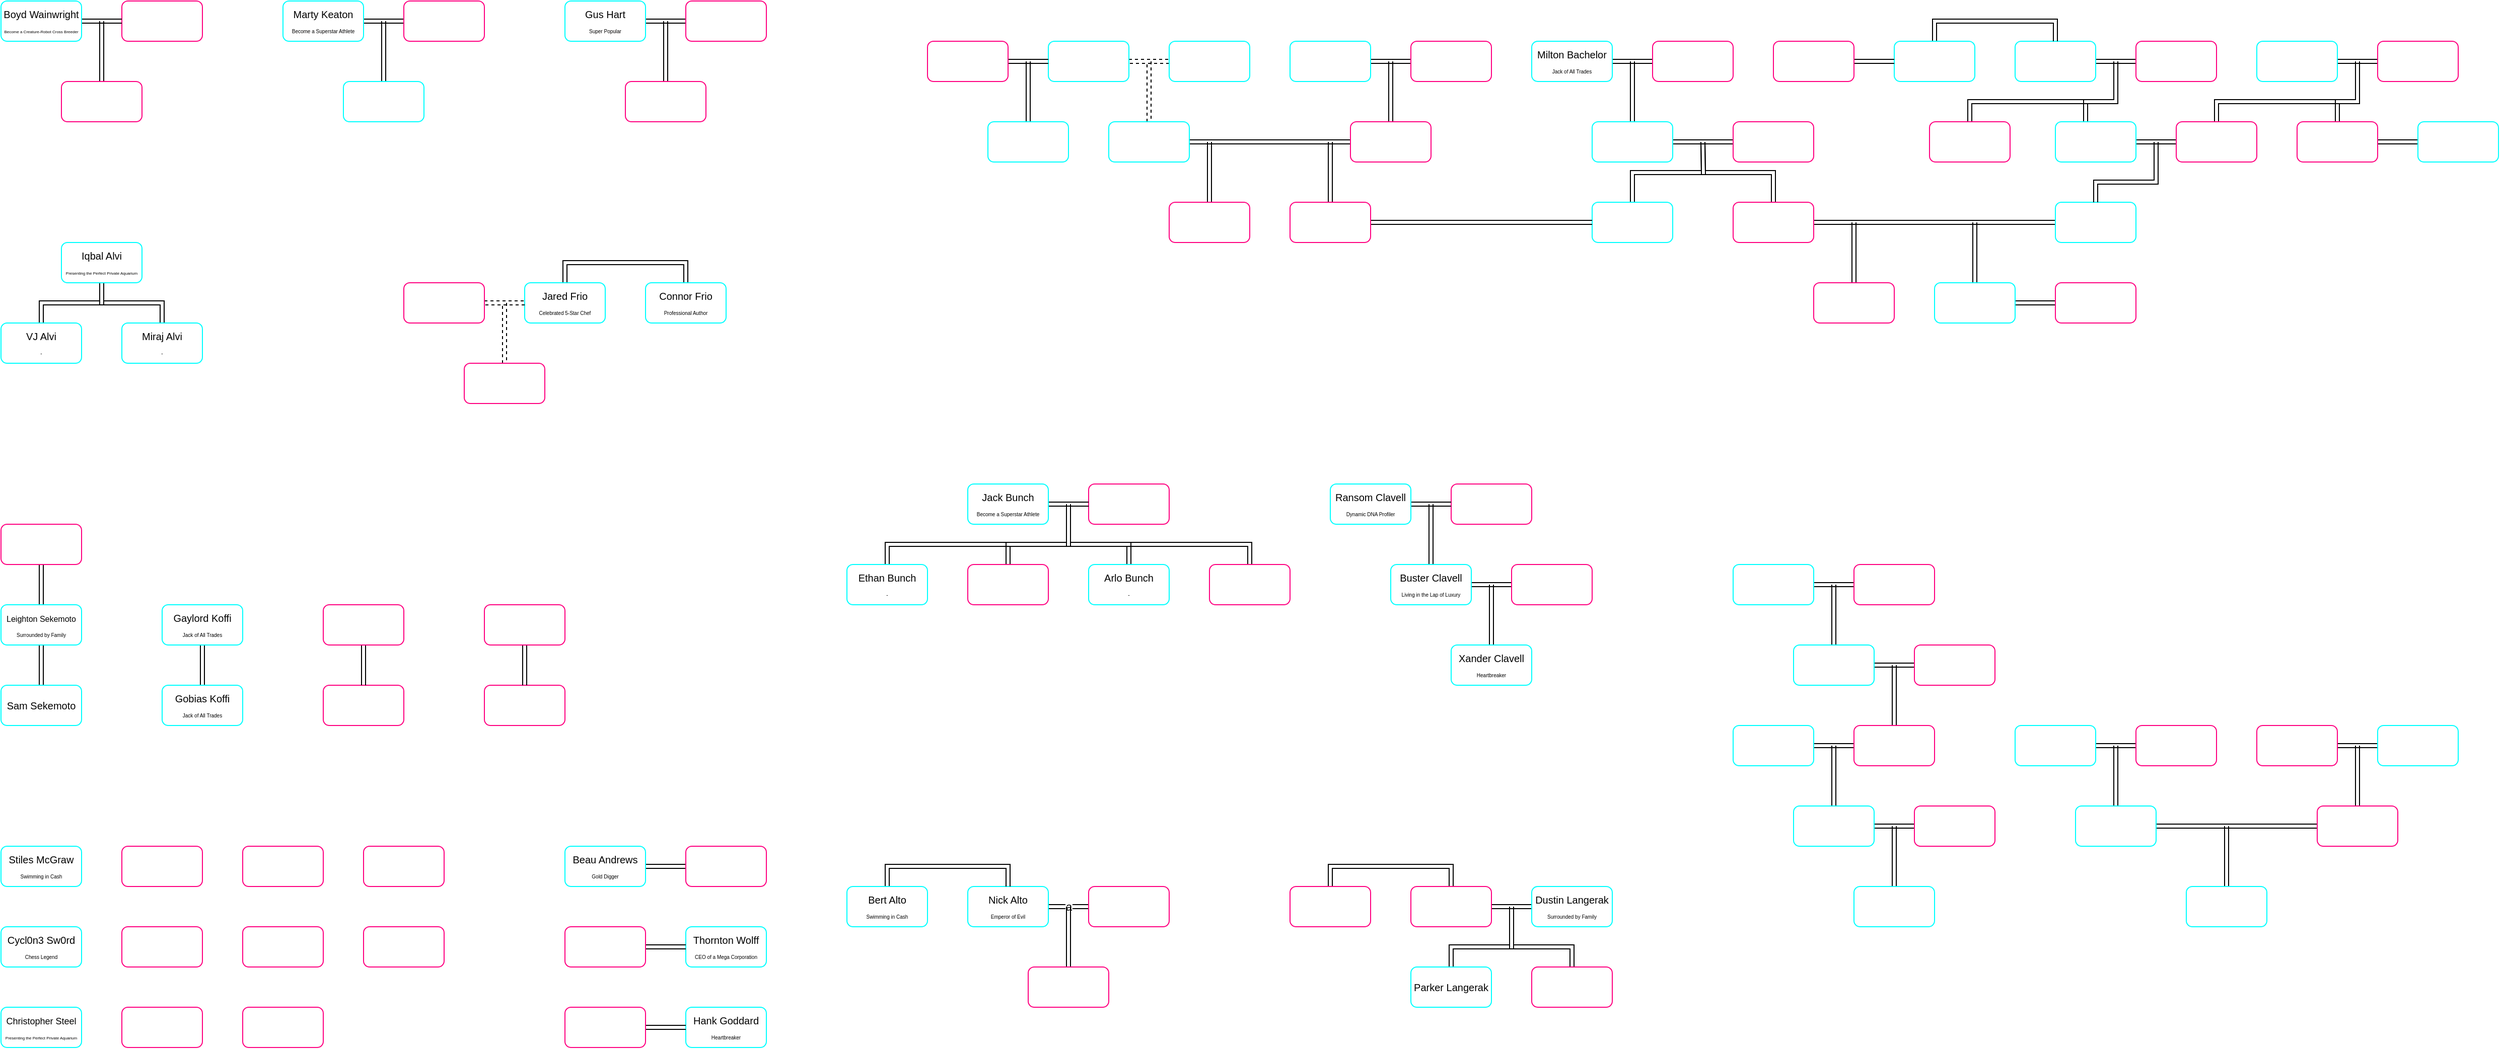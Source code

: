 <mxfile>
    <diagram id="UOW7m2ev4oPxLiBa1cgc" name="Page-1">
        <mxGraphModel dx="3114" dy="1174" grid="1" gridSize="10" guides="1" tooltips="1" connect="1" arrows="1" fold="1" page="1" pageScale="1" pageWidth="850" pageHeight="1100" math="0" shadow="0">
            <root>
                <mxCell id="0"/>
                <mxCell id="1" parent="0"/>
                <mxCell id="7" value="a" style="edgeStyle=orthogonalEdgeStyle;rounded=0;orthogonalLoop=1;jettySize=auto;html=1;entryX=0;entryY=0.5;entryDx=0;entryDy=0;shape=link;" parent="1" source="2" target="3" edge="1">
                    <mxGeometry relative="1" as="geometry"/>
                </mxCell>
                <mxCell id="2" value="&lt;font style=&quot;font-size: 10px&quot;&gt;Nick Alto&lt;/font&gt;&lt;br&gt;&lt;font style=&quot;font-size: 5px&quot;&gt;Emperor of Evil&lt;/font&gt;" style="rounded=1;whiteSpace=wrap;html=1;fillColor=none;strokeColor=#00FFFF;" parent="1" vertex="1">
                    <mxGeometry x="160" y="920" width="80" height="40" as="geometry"/>
                </mxCell>
                <mxCell id="3" value="&lt;font style=&quot;font-size: 10px&quot;&gt;Vita Alto&lt;/font&gt;&lt;br&gt;&lt;font style=&quot;font-size: 5px&quot;&gt;Leader of the Free World&lt;/font&gt;" style="rounded=1;whiteSpace=wrap;html=1;fontColor=#ffffff;fillColor=none;strokeColor=#FF0080;" parent="1" vertex="1">
                    <mxGeometry x="280" y="920" width="80" height="40" as="geometry"/>
                </mxCell>
                <mxCell id="8" style="edgeStyle=orthogonalEdgeStyle;shape=link;rounded=0;orthogonalLoop=1;jettySize=auto;html=1;exitX=0.5;exitY=0;exitDx=0;exitDy=0;" parent="1" source="4" edge="1">
                    <mxGeometry relative="1" as="geometry">
                        <mxPoint x="260" y="940" as="targetPoint"/>
                    </mxGeometry>
                </mxCell>
                <mxCell id="4" value="&lt;font style=&quot;font-size: 10px&quot;&gt;Holly Alto&lt;/font&gt;&lt;br&gt;&lt;span style=&quot;font-size: 5px&quot;&gt;-&lt;/span&gt;" style="rounded=1;whiteSpace=wrap;html=1;fontColor=#ffffff;fillColor=none;strokeColor=#FF0080;" parent="1" vertex="1">
                    <mxGeometry x="220" y="1000" width="80" height="40" as="geometry"/>
                </mxCell>
                <mxCell id="10" style="edgeStyle=orthogonalEdgeStyle;shape=link;rounded=0;orthogonalLoop=1;jettySize=auto;html=1;entryX=0.5;entryY=0;entryDx=0;entryDy=0;exitX=0.5;exitY=0;exitDx=0;exitDy=0;" parent="1" source="5" target="2" edge="1">
                    <mxGeometry relative="1" as="geometry"/>
                </mxCell>
                <mxCell id="5" value="&lt;font style=&quot;font-size: 10px&quot;&gt;Bert Alto&lt;/font&gt;&lt;br&gt;&lt;span style=&quot;font-size: 5px&quot;&gt;Swimming in Cash&lt;br&gt;&lt;/span&gt;" style="rounded=1;whiteSpace=wrap;html=1;fillColor=none;strokeColor=#00FFFF;" parent="1" vertex="1">
                    <mxGeometry x="40" y="920" width="80" height="40" as="geometry"/>
                </mxCell>
                <mxCell id="6" value="&lt;span style=&quot;font-size: 10px&quot;&gt;Sandi French&lt;/span&gt;&lt;br&gt;&lt;span style=&quot;font-size: 5px&quot;&gt;-&lt;/span&gt;" style="rounded=1;whiteSpace=wrap;html=1;fontColor=#ffffff;fillColor=none;strokeColor=#FF0080;" parent="1" vertex="1">
                    <mxGeometry x="-480" y="720" width="80" height="40" as="geometry"/>
                </mxCell>
                <mxCell id="16" style="edgeStyle=orthogonalEdgeStyle;shape=link;rounded=0;orthogonalLoop=1;jettySize=auto;html=1;entryX=0.5;entryY=0;entryDx=0;entryDy=0;" parent="1" source="11" target="14" edge="1">
                    <mxGeometry relative="1" as="geometry"/>
                </mxCell>
                <mxCell id="17" style="edgeStyle=orthogonalEdgeStyle;shape=link;rounded=0;orthogonalLoop=1;jettySize=auto;html=1;" parent="1" source="11" target="15" edge="1">
                    <mxGeometry relative="1" as="geometry"/>
                </mxCell>
                <mxCell id="11" value="&lt;font style=&quot;font-size: 10px&quot;&gt;Iqbal Alvi&lt;/font&gt;&lt;br&gt;&lt;font style=&quot;font-size: 4px&quot;&gt;Presenting the Perfect Private Aquarium&lt;/font&gt;" style="rounded=1;whiteSpace=wrap;html=1;fillColor=none;strokeColor=#00FFFF;" parent="1" vertex="1">
                    <mxGeometry x="-740" y="280" width="80" height="40" as="geometry"/>
                </mxCell>
                <mxCell id="14" value="&lt;font style=&quot;font-size: 10px&quot;&gt;VJ Alvi&lt;/font&gt;&lt;br&gt;&lt;span style=&quot;font-size: 5px&quot;&gt;-&lt;/span&gt;" style="rounded=1;whiteSpace=wrap;html=1;fillColor=none;strokeColor=#00FFFF;" parent="1" vertex="1">
                    <mxGeometry x="-800" y="360" width="80" height="40" as="geometry"/>
                </mxCell>
                <mxCell id="15" value="&lt;font style=&quot;font-size: 10px&quot;&gt;Miraj Alvi&lt;/font&gt;&lt;br&gt;&lt;span style=&quot;font-size: 5px&quot;&gt;-&lt;/span&gt;" style="rounded=1;whiteSpace=wrap;html=1;fillColor=none;strokeColor=#00FFFF;" parent="1" vertex="1">
                    <mxGeometry x="-680" y="360" width="80" height="40" as="geometry"/>
                </mxCell>
                <mxCell id="18" style="edgeStyle=orthogonalEdgeStyle;rounded=0;orthogonalLoop=1;jettySize=auto;html=1;entryX=0;entryY=0.5;entryDx=0;entryDy=0;shape=link;" parent="1" source="19" target="20" edge="1">
                    <mxGeometry relative="1" as="geometry"/>
                </mxCell>
                <mxCell id="19" value="&lt;font style=&quot;font-size: 10px&quot;&gt;Beau Andrews&lt;/font&gt;&lt;br&gt;&lt;span style=&quot;font-size: 5px&quot;&gt;Gold Digger&lt;/span&gt;" style="rounded=1;whiteSpace=wrap;html=1;fillColor=none;strokeColor=#00FFFF;" parent="1" vertex="1">
                    <mxGeometry x="-240" y="880" width="80" height="40" as="geometry"/>
                </mxCell>
                <mxCell id="20" value="&lt;font style=&quot;font-size: 10px&quot;&gt;Victoria Andrews&lt;/font&gt;&lt;br&gt;&lt;span style=&quot;font-size: 5px&quot;&gt;Star News Anchor&lt;/span&gt;" style="rounded=1;whiteSpace=wrap;html=1;fontColor=#ffffff;fillColor=none;strokeColor=#FF0080;" parent="1" vertex="1">
                    <mxGeometry x="-120" y="880" width="80" height="40" as="geometry"/>
                </mxCell>
                <mxCell id="21" style="edgeStyle=orthogonalEdgeStyle;rounded=0;orthogonalLoop=1;jettySize=auto;html=1;entryX=0;entryY=0.5;entryDx=0;entryDy=0;shape=link;" parent="1" source="22" target="23" edge="1">
                    <mxGeometry relative="1" as="geometry"/>
                </mxCell>
                <mxCell id="22" value="&lt;span style=&quot;font-size: 10px&quot;&gt;Milton Bachelor&lt;/span&gt;&lt;br&gt;&lt;span style=&quot;font-size: 5px&quot;&gt;Jack of All Trades&lt;/span&gt;" style="rounded=1;whiteSpace=wrap;html=1;fillColor=none;strokeColor=#00FFFF;" parent="1" vertex="1">
                    <mxGeometry x="720" y="80" width="80" height="40" as="geometry"/>
                </mxCell>
                <mxCell id="23" value="&lt;font style=&quot;font-size: 9px&quot;&gt;Enriqueta Bachelor&lt;/font&gt;&lt;br&gt;&lt;span style=&quot;font-size: 5px&quot;&gt;Surrounded by Family&lt;/span&gt;" style="rounded=1;whiteSpace=wrap;html=1;fontColor=#ffffff;fillColor=none;strokeColor=#FF0080;" parent="1" vertex="1">
                    <mxGeometry x="840" y="80" width="80" height="40" as="geometry"/>
                </mxCell>
                <mxCell id="24" style="edgeStyle=orthogonalEdgeStyle;shape=link;rounded=0;orthogonalLoop=1;jettySize=auto;html=1;exitX=0.5;exitY=0;exitDx=0;exitDy=0;" parent="1" source="25" edge="1">
                    <mxGeometry relative="1" as="geometry">
                        <mxPoint x="820" y="100" as="targetPoint"/>
                    </mxGeometry>
                </mxCell>
                <mxCell id="27" style="edgeStyle=orthogonalEdgeStyle;shape=link;rounded=0;orthogonalLoop=1;jettySize=auto;html=1;entryX=0;entryY=0.5;entryDx=0;entryDy=0;" parent="1" source="25" target="26" edge="1">
                    <mxGeometry relative="1" as="geometry"/>
                </mxCell>
                <mxCell id="25" value="&lt;font style=&quot;font-size: 10px&quot;&gt;Simis Bachelor&lt;/font&gt;&lt;br&gt;&lt;span style=&quot;font-size: 5px&quot;&gt;Living in the Lap of Luxury&lt;/span&gt;" style="rounded=1;whiteSpace=wrap;html=1;fontColor=#ffffff;fillColor=none;strokeColor=#00FFFF;" parent="1" vertex="1">
                    <mxGeometry x="780" y="160" width="80" height="40" as="geometry"/>
                </mxCell>
                <mxCell id="26" value="&lt;span style=&quot;font-size: 10px&quot;&gt;Jocasta Bachelor&lt;/span&gt;&lt;br&gt;&lt;span style=&quot;font-size: 5px&quot;&gt;The Perfect Garden&lt;/span&gt;" style="rounded=1;whiteSpace=wrap;html=1;fontColor=#ffffff;fillColor=none;strokeColor=#FF0080;" parent="1" vertex="1">
                    <mxGeometry x="920" y="160" width="80" height="40" as="geometry"/>
                </mxCell>
                <mxCell id="31" style="edgeStyle=orthogonalEdgeStyle;shape=link;rounded=0;orthogonalLoop=1;jettySize=auto;html=1;exitX=0.5;exitY=0;exitDx=0;exitDy=0;" parent="1" source="29" edge="1">
                    <mxGeometry relative="1" as="geometry">
                        <mxPoint x="890" y="180" as="targetPoint"/>
                    </mxGeometry>
                </mxCell>
                <mxCell id="29" value="&lt;font style=&quot;font-size: 10px&quot;&gt;Michael Bachelor&lt;/font&gt;&lt;br&gt;&lt;span style=&quot;font-size: 5px&quot;&gt;-&lt;/span&gt;" style="rounded=1;whiteSpace=wrap;html=1;fontColor=#ffffff;fillColor=none;strokeColor=#00FFFF;" parent="1" vertex="1">
                    <mxGeometry x="780" y="240" width="80" height="40" as="geometry"/>
                </mxCell>
                <mxCell id="33" style="edgeStyle=orthogonalEdgeStyle;shape=link;rounded=0;orthogonalLoop=1;jettySize=auto;html=1;exitX=0.5;exitY=0;exitDx=0;exitDy=0;" parent="1" source="30" edge="1">
                    <mxGeometry relative="1" as="geometry">
                        <mxPoint x="890" y="180" as="targetPoint"/>
                    </mxGeometry>
                </mxCell>
                <mxCell id="35" style="edgeStyle=orthogonalEdgeStyle;shape=link;rounded=0;orthogonalLoop=1;jettySize=auto;html=1;entryX=0;entryY=0.5;entryDx=0;entryDy=0;" parent="1" source="30" target="34" edge="1">
                    <mxGeometry relative="1" as="geometry"/>
                </mxCell>
                <mxCell id="30" value="&lt;span style=&quot;font-size: 10px&quot;&gt;Bella Bachelor&lt;/span&gt;&lt;br&gt;&lt;span style=&quot;font-size: 5px&quot;&gt;-&lt;/span&gt;" style="rounded=1;whiteSpace=wrap;html=1;fontColor=#ffffff;fillColor=none;strokeColor=#FF0080;" parent="1" vertex="1">
                    <mxGeometry x="920" y="240" width="80" height="40" as="geometry"/>
                </mxCell>
                <mxCell id="34" value="&lt;font style=&quot;font-size: 10px&quot;&gt;Mortimer Goth&lt;/font&gt;&lt;br&gt;&lt;span style=&quot;font-size: 5px&quot;&gt;Renaissance Sim&lt;/span&gt;" style="rounded=1;whiteSpace=wrap;html=1;fontColor=#ffffff;fillColor=none;strokeColor=#00FFFF;" parent="1" vertex="1">
                    <mxGeometry x="1240" y="240" width="80" height="40" as="geometry"/>
                </mxCell>
                <mxCell id="43" value="&lt;span style=&quot;font-size: 10px&quot;&gt;Judy Bunch&lt;/span&gt;&lt;br&gt;&lt;span style=&quot;font-size: 5px&quot;&gt;Surrounded by Family&lt;/span&gt;" style="rounded=1;whiteSpace=wrap;html=1;fontColor=#ffffff;fillColor=none;strokeColor=#FF0080;" parent="1" vertex="1">
                    <mxGeometry x="280" y="520" width="80" height="40" as="geometry"/>
                </mxCell>
                <mxCell id="49" style="edgeStyle=orthogonalEdgeStyle;shape=link;rounded=0;orthogonalLoop=1;jettySize=auto;html=1;entryX=0;entryY=0.5;entryDx=0;entryDy=0;" parent="1" source="44" target="43" edge="1">
                    <mxGeometry relative="1" as="geometry"/>
                </mxCell>
                <mxCell id="44" value="&lt;span style=&quot;font-size: 10px&quot;&gt;Jack Bunch&lt;/span&gt;&lt;br&gt;&lt;span style=&quot;font-size: 5px&quot;&gt;Become a Superstar Athlete&lt;/span&gt;" style="rounded=1;whiteSpace=wrap;html=1;fillColor=none;strokeColor=#00FFFF;" parent="1" vertex="1">
                    <mxGeometry x="160" y="520" width="80" height="40" as="geometry"/>
                </mxCell>
                <mxCell id="50" style="edgeStyle=orthogonalEdgeStyle;shape=link;rounded=0;orthogonalLoop=1;jettySize=auto;html=1;" parent="1" source="45" edge="1">
                    <mxGeometry relative="1" as="geometry">
                        <mxPoint x="260" y="540" as="targetPoint"/>
                        <Array as="points">
                            <mxPoint x="80" y="580"/>
                            <mxPoint x="260" y="580"/>
                        </Array>
                    </mxGeometry>
                </mxCell>
                <mxCell id="45" value="&lt;span style=&quot;font-size: 10px&quot;&gt;Ethan Bunch&lt;/span&gt;&lt;br&gt;&lt;span style=&quot;font-size: 5px&quot;&gt;-&lt;/span&gt;" style="rounded=1;whiteSpace=wrap;html=1;fillColor=none;strokeColor=#00FFFF;" parent="1" vertex="1">
                    <mxGeometry x="40" y="600" width="80" height="40" as="geometry"/>
                </mxCell>
                <mxCell id="52" style="edgeStyle=orthogonalEdgeStyle;shape=link;rounded=0;orthogonalLoop=1;jettySize=auto;html=1;" parent="1" source="46" edge="1">
                    <mxGeometry relative="1" as="geometry">
                        <mxPoint x="260" y="540" as="targetPoint"/>
                        <Array as="points">
                            <mxPoint x="320" y="580"/>
                            <mxPoint x="260" y="580"/>
                        </Array>
                    </mxGeometry>
                </mxCell>
                <mxCell id="46" value="&lt;span style=&quot;font-size: 10px&quot;&gt;Arlo Bunch&lt;/span&gt;&lt;br&gt;&lt;span style=&quot;font-size: 5px&quot;&gt;-&lt;/span&gt;" style="rounded=1;whiteSpace=wrap;html=1;fillColor=none;strokeColor=#00FFFF;" parent="1" vertex="1">
                    <mxGeometry x="280" y="600" width="80" height="40" as="geometry"/>
                </mxCell>
                <mxCell id="51" style="edgeStyle=orthogonalEdgeStyle;shape=link;rounded=0;orthogonalLoop=1;jettySize=auto;html=1;" parent="1" source="47" edge="1">
                    <mxGeometry relative="1" as="geometry">
                        <mxPoint x="260" y="540" as="targetPoint"/>
                        <Array as="points">
                            <mxPoint x="200" y="580"/>
                            <mxPoint x="260" y="580"/>
                        </Array>
                    </mxGeometry>
                </mxCell>
                <mxCell id="47" value="&lt;span style=&quot;font-size: 10px&quot;&gt;Lisa Bunch&lt;/span&gt;&lt;br&gt;&lt;span style=&quot;font-size: 5px&quot;&gt;-&lt;/span&gt;" style="rounded=1;whiteSpace=wrap;html=1;fontColor=#ffffff;fillColor=none;strokeColor=#FF0080;" parent="1" vertex="1">
                    <mxGeometry x="160" y="600" width="80" height="40" as="geometry"/>
                </mxCell>
                <mxCell id="53" style="edgeStyle=orthogonalEdgeStyle;shape=link;rounded=0;orthogonalLoop=1;jettySize=auto;html=1;" parent="1" source="48" edge="1">
                    <mxGeometry relative="1" as="geometry">
                        <mxPoint x="260" y="540" as="targetPoint"/>
                        <Array as="points">
                            <mxPoint x="440" y="580"/>
                            <mxPoint x="260" y="580"/>
                        </Array>
                    </mxGeometry>
                </mxCell>
                <mxCell id="48" value="&lt;span style=&quot;font-size: 10px&quot;&gt;Darlene Bunch&lt;/span&gt;&lt;br&gt;&lt;span style=&quot;font-size: 5px&quot;&gt;-&lt;/span&gt;" style="rounded=1;whiteSpace=wrap;html=1;fontColor=#ffffff;fillColor=none;strokeColor=#FF0080;" parent="1" vertex="1">
                    <mxGeometry x="400" y="600" width="80" height="40" as="geometry"/>
                </mxCell>
                <mxCell id="54" value="&lt;span style=&quot;font-size: 10px&quot;&gt;Jennie Clavell&lt;/span&gt;&lt;br&gt;&lt;span style=&quot;font-size: 5px&quot;&gt;-&lt;/span&gt;" style="rounded=1;whiteSpace=wrap;html=1;fontColor=#ffffff;fillColor=none;strokeColor=#FF0080;" parent="1" vertex="1">
                    <mxGeometry x="640" y="520" width="80" height="40" as="geometry"/>
                </mxCell>
                <mxCell id="60" style="edgeStyle=orthogonalEdgeStyle;shape=link;rounded=0;orthogonalLoop=1;jettySize=auto;html=1;entryX=0;entryY=0.5;entryDx=0;entryDy=0;" parent="1" source="55" target="54" edge="1">
                    <mxGeometry relative="1" as="geometry"/>
                </mxCell>
                <mxCell id="55" value="&lt;font style=&quot;font-size: 10px&quot;&gt;Ransom Clavell&lt;/font&gt;&lt;br&gt;&lt;span style=&quot;font-size: 5px&quot;&gt;Dynamic DNA Profiler&lt;/span&gt;" style="rounded=1;whiteSpace=wrap;html=1;fillColor=none;strokeColor=#00FFFF;" parent="1" vertex="1">
                    <mxGeometry x="520" y="520" width="80" height="40" as="geometry"/>
                </mxCell>
                <mxCell id="62" style="edgeStyle=orthogonalEdgeStyle;shape=link;rounded=0;orthogonalLoop=1;jettySize=auto;html=1;exitX=0;exitY=0.5;exitDx=0;exitDy=0;entryX=1;entryY=0.5;entryDx=0;entryDy=0;" parent="1" source="56" target="57" edge="1">
                    <mxGeometry relative="1" as="geometry"/>
                </mxCell>
                <mxCell id="56" value="&lt;span style=&quot;font-size: 10px&quot;&gt;Bessie Clavell&lt;/span&gt;&lt;br&gt;&lt;span style=&quot;font-size: 5px&quot;&gt;Master of the Arts&lt;/span&gt;" style="rounded=1;whiteSpace=wrap;html=1;fontColor=#ffffff;fillColor=none;strokeColor=#FF0080;" parent="1" vertex="1">
                    <mxGeometry x="700" y="600" width="80" height="40" as="geometry"/>
                </mxCell>
                <mxCell id="61" style="edgeStyle=orthogonalEdgeStyle;shape=link;rounded=0;orthogonalLoop=1;jettySize=auto;html=1;" parent="1" source="57" edge="1">
                    <mxGeometry relative="1" as="geometry">
                        <mxPoint x="620" y="540" as="targetPoint"/>
                    </mxGeometry>
                </mxCell>
                <mxCell id="57" value="&lt;font style=&quot;font-size: 10px&quot;&gt;Buster Clavell&lt;/font&gt;&lt;br&gt;&lt;span style=&quot;font-size: 5px&quot;&gt;Living in the Lap of Luxury&lt;/span&gt;" style="rounded=1;whiteSpace=wrap;html=1;fillColor=none;strokeColor=#00FFFF;" parent="1" vertex="1">
                    <mxGeometry x="580" y="600" width="80" height="40" as="geometry"/>
                </mxCell>
                <mxCell id="63" style="edgeStyle=orthogonalEdgeStyle;shape=link;rounded=0;orthogonalLoop=1;jettySize=auto;html=1;" parent="1" source="59" edge="1">
                    <mxGeometry relative="1" as="geometry">
                        <mxPoint x="680" y="620" as="targetPoint"/>
                    </mxGeometry>
                </mxCell>
                <mxCell id="59" value="&lt;font style=&quot;font-size: 10px&quot;&gt;Xander Clavell&lt;/font&gt;&lt;br&gt;&lt;span style=&quot;font-size: 5px&quot;&gt;Heartbreaker&lt;/span&gt;" style="rounded=1;whiteSpace=wrap;html=1;fillColor=none;strokeColor=#00FFFF;" parent="1" vertex="1">
                    <mxGeometry x="640" y="680" width="80" height="40" as="geometry"/>
                </mxCell>
                <mxCell id="131" style="edgeStyle=orthogonalEdgeStyle;shape=link;rounded=0;orthogonalLoop=1;jettySize=auto;html=1;entryX=0;entryY=0.5;entryDx=0;entryDy=0;" parent="1" source="122" target="125" edge="1">
                    <mxGeometry relative="1" as="geometry"/>
                </mxCell>
                <mxCell id="150" value="" style="edgeStyle=orthogonalEdgeStyle;shape=link;rounded=0;orthogonalLoop=1;jettySize=auto;html=1;" parent="1" source="122" edge="1">
                    <mxGeometry relative="1" as="geometry">
                        <mxPoint x="1540" y="100" as="targetPoint"/>
                        <Array as="points">
                            <mxPoint x="1520" y="140"/>
                            <mxPoint x="1540" y="140"/>
                        </Array>
                    </mxGeometry>
                </mxCell>
                <mxCell id="122" value="&lt;font style=&quot;font-size: 7px&quot;&gt;Agnes Crumplebottom&lt;/font&gt;&lt;br&gt;&lt;span style=&quot;font-size: 5px&quot;&gt;Illustrious Author&lt;/span&gt;" style="rounded=1;whiteSpace=wrap;html=1;fontColor=#ffffff;fillColor=none;strokeColor=#FF0080;" parent="1" vertex="1">
                    <mxGeometry x="1480" y="160" width="80" height="40" as="geometry"/>
                </mxCell>
                <mxCell id="125" value="&lt;span style=&quot;font-size: 10px&quot;&gt;Erik Darling&lt;/span&gt;&lt;br&gt;&lt;span style=&quot;font-size: 5px&quot;&gt;Super Popular&lt;/span&gt;" style="rounded=1;whiteSpace=wrap;html=1;fontColor=#ffffff;fillColor=none;strokeColor=#00FFFF;" parent="1" vertex="1">
                    <mxGeometry x="1600" y="160" width="80" height="40" as="geometry"/>
                </mxCell>
                <mxCell id="128" style="edgeStyle=orthogonalEdgeStyle;shape=link;rounded=0;orthogonalLoop=1;jettySize=auto;html=1;entryX=0;entryY=0.5;entryDx=0;entryDy=0;" parent="1" source="126" target="127" edge="1">
                    <mxGeometry relative="1" as="geometry"/>
                </mxCell>
                <mxCell id="126" value="&lt;font style=&quot;font-size: 7px&quot;&gt;Simon Crumplebottom&lt;/font&gt;&lt;br&gt;&lt;span style=&quot;font-size: 5px&quot;&gt;Swimming in Cash&lt;/span&gt;" style="rounded=1;whiteSpace=wrap;html=1;fontColor=#ffffff;fillColor=none;strokeColor=#00FFFF;" parent="1" vertex="1">
                    <mxGeometry x="1440" y="80" width="80" height="40" as="geometry"/>
                </mxCell>
                <mxCell id="127" value="&lt;font style=&quot;font-size: 6px&quot;&gt;Prudence Crumplebottom&lt;/font&gt;&lt;br&gt;&lt;span style=&quot;font-size: 5px&quot;&gt;World Renowned Surgeon&lt;/span&gt;" style="rounded=1;whiteSpace=wrap;html=1;fontColor=#ffffff;fillColor=none;strokeColor=#FF0080;" parent="1" vertex="1">
                    <mxGeometry x="1560" y="80" width="80" height="40" as="geometry"/>
                </mxCell>
                <mxCell id="133" style="edgeStyle=orthogonalEdgeStyle;shape=link;rounded=0;orthogonalLoop=1;jettySize=auto;html=1;entryX=0;entryY=0.5;entryDx=0;entryDy=0;" parent="1" source="132" target="124" edge="1">
                    <mxGeometry relative="1" as="geometry"/>
                </mxCell>
                <mxCell id="139" style="edgeStyle=orthogonalEdgeStyle;shape=link;rounded=0;orthogonalLoop=1;jettySize=auto;html=1;" parent="1" source="132" edge="1">
                    <mxGeometry relative="1" as="geometry">
                        <mxPoint x="1300" y="100" as="targetPoint"/>
                        <Array as="points">
                            <mxPoint x="1270" y="140"/>
                            <mxPoint x="1300" y="140"/>
                        </Array>
                    </mxGeometry>
                </mxCell>
                <mxCell id="132" value="&lt;font style=&quot;font-size: 10px&quot;&gt;Gunther Goth&lt;/font&gt;&lt;br&gt;&lt;span style=&quot;font-size: 5px&quot;&gt;Renaissance Sim&lt;/span&gt;" style="rounded=1;whiteSpace=wrap;html=1;fontColor=#ffffff;fillColor=none;strokeColor=#00FFFF;" parent="1" vertex="1">
                    <mxGeometry x="1240" y="160" width="80" height="40" as="geometry"/>
                </mxCell>
                <mxCell id="135" style="edgeStyle=orthogonalEdgeStyle;shape=link;rounded=0;orthogonalLoop=1;jettySize=auto;html=1;entryX=0;entryY=0.5;entryDx=0;entryDy=0;" parent="1" source="136" target="137" edge="1">
                    <mxGeometry relative="1" as="geometry"/>
                </mxCell>
                <mxCell id="136" value="&lt;font style=&quot;font-size: 7px&quot;&gt;Victor Goth&lt;/font&gt;&lt;br&gt;&lt;span style=&quot;font-size: 5px&quot;&gt;CEO of Mega Corporation&lt;/span&gt;" style="rounded=1;whiteSpace=wrap;html=1;fontColor=#ffffff;fillColor=none;strokeColor=#00FFFF;" parent="1" vertex="1">
                    <mxGeometry x="1200" y="80" width="80" height="40" as="geometry"/>
                </mxCell>
                <mxCell id="137" value="&lt;font style=&quot;font-size: 6px&quot;&gt;Gretle Goth&lt;/font&gt;&lt;br&gt;&lt;span style=&quot;font-size: 5px&quot;&gt;Living in the Lap of Luxury&lt;/span&gt;" style="rounded=1;whiteSpace=wrap;html=1;fontColor=#ffffff;fillColor=none;strokeColor=#FF0080;" parent="1" vertex="1">
                    <mxGeometry x="1320" y="80" width="80" height="40" as="geometry"/>
                </mxCell>
                <mxCell id="141" style="edgeStyle=orthogonalEdgeStyle;shape=link;rounded=0;orthogonalLoop=1;jettySize=auto;html=1;entryX=0.5;entryY=0;entryDx=0;entryDy=0;" parent="1" source="140" target="136" edge="1">
                    <mxGeometry relative="1" as="geometry">
                        <Array as="points">
                            <mxPoint x="1240" y="60"/>
                            <mxPoint x="1360" y="60"/>
                        </Array>
                    </mxGeometry>
                </mxCell>
                <mxCell id="140" value="&lt;font style=&quot;font-size: 7px&quot;&gt;Samuel Goth&lt;/font&gt;&lt;br&gt;&lt;span style=&quot;font-size: 5px&quot;&gt;Renaissance Sim&lt;/span&gt;" style="rounded=1;whiteSpace=wrap;html=1;fontColor=#ffffff;fillColor=none;strokeColor=#00FFFF;" parent="1" vertex="1">
                    <mxGeometry x="1080" y="80" width="80" height="40" as="geometry"/>
                </mxCell>
                <mxCell id="145" style="edgeStyle=orthogonalEdgeStyle;shape=link;rounded=0;orthogonalLoop=1;jettySize=auto;html=1;entryX=0;entryY=0.5;entryDx=0;entryDy=0;" parent="1" source="144" target="140" edge="1">
                    <mxGeometry relative="1" as="geometry"/>
                </mxCell>
                <mxCell id="144" value="&lt;span style=&quot;font-size: 10px&quot;&gt;Olivia Goth&lt;/span&gt;&lt;br&gt;&lt;span style=&quot;font-size: 5px&quot;&gt;Swimming in Cash&lt;/span&gt;" style="rounded=1;whiteSpace=wrap;html=1;fontColor=#ffffff;fillColor=none;strokeColor=#FF0080;" parent="1" vertex="1">
                    <mxGeometry x="960" y="80" width="80" height="40" as="geometry"/>
                </mxCell>
                <mxCell id="147" style="edgeStyle=orthogonalEdgeStyle;shape=link;rounded=0;orthogonalLoop=1;jettySize=auto;html=1;exitX=0.5;exitY=0;exitDx=0;exitDy=0;" parent="1" source="146" edge="1">
                    <mxGeometry relative="1" as="geometry">
                        <mxPoint x="1300" y="100" as="targetPoint"/>
                        <Array as="points">
                            <mxPoint x="1155" y="140"/>
                            <mxPoint x="1300" y="140"/>
                            <mxPoint x="1300" y="100"/>
                        </Array>
                    </mxGeometry>
                </mxCell>
                <mxCell id="146" value="&lt;font style=&quot;font-size: 10px&quot;&gt;Frida Goth&lt;/font&gt;&lt;br&gt;&lt;span style=&quot;font-size: 5px&quot;&gt;International Super Spy&lt;/span&gt;" style="rounded=1;whiteSpace=wrap;html=1;fontColor=#ffffff;fillColor=none;strokeColor=#FF0080;" parent="1" vertex="1">
                    <mxGeometry x="1115" y="160" width="80" height="40" as="geometry"/>
                </mxCell>
                <mxCell id="149" style="edgeStyle=orthogonalEdgeStyle;shape=link;rounded=0;orthogonalLoop=1;jettySize=auto;html=1;" parent="1" source="124" edge="1">
                    <mxGeometry relative="1" as="geometry">
                        <mxPoint x="1540" y="100" as="targetPoint"/>
                        <Array as="points">
                            <mxPoint x="1520" y="140"/>
                            <mxPoint x="1580" y="140"/>
                        </Array>
                    </mxGeometry>
                </mxCell>
                <mxCell id="124" value="&lt;font style=&quot;font-size: 7px&quot;&gt;Cornelia Crumplebottom&lt;/font&gt;&lt;br&gt;&lt;span style=&quot;font-size: 5px&quot;&gt;The Perfect Garden&lt;/span&gt;" style="rounded=1;whiteSpace=wrap;html=1;fontColor=#ffffff;fillColor=none;strokeColor=#FF0080;" parent="1" vertex="1">
                    <mxGeometry x="1360" y="160" width="80" height="40" as="geometry"/>
                </mxCell>
                <mxCell id="148" style="edgeStyle=orthogonalEdgeStyle;shape=link;rounded=0;orthogonalLoop=1;jettySize=auto;html=1;" parent="1" source="34" edge="1">
                    <mxGeometry relative="1" as="geometry">
                        <mxPoint x="1340" y="180" as="targetPoint"/>
                        <mxPoint x="1475" y="260" as="sourcePoint"/>
                        <Array as="points">
                            <mxPoint x="1280" y="220"/>
                            <mxPoint x="1340" y="220"/>
                        </Array>
                    </mxGeometry>
                </mxCell>
                <mxCell id="154" style="edgeStyle=orthogonalEdgeStyle;shape=link;rounded=0;orthogonalLoop=1;jettySize=auto;html=1;exitX=0.5;exitY=0;exitDx=0;exitDy=0;" parent="1" source="152" edge="1">
                    <mxGeometry relative="1" as="geometry">
                        <mxPoint x="1040" y="260" as="targetPoint"/>
                    </mxGeometry>
                </mxCell>
                <mxCell id="152" value="&lt;span style=&quot;font-size: 10px&quot;&gt;Cassandra Goth&lt;/span&gt;" style="rounded=1;whiteSpace=wrap;html=1;fontColor=#ffffff;fillColor=none;strokeColor=#FF0080;" parent="1" vertex="1">
                    <mxGeometry x="1000" y="320" width="80" height="40" as="geometry"/>
                </mxCell>
                <mxCell id="155" style="edgeStyle=orthogonalEdgeStyle;shape=link;rounded=0;orthogonalLoop=1;jettySize=auto;html=1;exitX=0.5;exitY=0;exitDx=0;exitDy=0;" parent="1" source="153" edge="1">
                    <mxGeometry relative="1" as="geometry">
                        <mxPoint x="1160" y="260" as="targetPoint"/>
                    </mxGeometry>
                </mxCell>
                <mxCell id="157" style="edgeStyle=orthogonalEdgeStyle;shape=link;rounded=0;orthogonalLoop=1;jettySize=auto;html=1;entryX=0;entryY=0.5;entryDx=0;entryDy=0;" parent="1" source="153" target="156" edge="1">
                    <mxGeometry relative="1" as="geometry"/>
                </mxCell>
                <mxCell id="153" value="&lt;font style=&quot;font-size: 10px&quot;&gt;Alexander Goth&lt;/font&gt;&lt;br&gt;&lt;span style=&quot;font-size: 5px&quot;&gt;The Tinkerer&lt;/span&gt;" style="rounded=1;whiteSpace=wrap;html=1;fontColor=#ffffff;fillColor=none;strokeColor=#00FFFF;" parent="1" vertex="1">
                    <mxGeometry x="1120" y="320" width="80" height="40" as="geometry"/>
                </mxCell>
                <mxCell id="156" value="&lt;span style=&quot;font-size: 10px&quot;&gt;Cecilia Goth&lt;/span&gt;&lt;br&gt;&lt;span style=&quot;font-size: 5px&quot;&gt;Living in the Lap of Luxury&lt;/span&gt;" style="rounded=1;whiteSpace=wrap;html=1;fontColor=#ffffff;fillColor=none;strokeColor=#FF0080;" parent="1" vertex="1">
                    <mxGeometry x="1240" y="320" width="80" height="40" as="geometry"/>
                </mxCell>
                <mxCell id="171" style="edgeStyle=orthogonalEdgeStyle;shape=link;rounded=0;orthogonalLoop=1;jettySize=auto;html=1;entryX=0;entryY=0.5;entryDx=0;entryDy=0;" parent="1" source="158" target="29" edge="1">
                    <mxGeometry relative="1" as="geometry"/>
                </mxCell>
                <mxCell id="184" style="edgeStyle=orthogonalEdgeStyle;shape=link;rounded=0;orthogonalLoop=1;jettySize=auto;html=1;" parent="1" source="158" edge="1">
                    <mxGeometry relative="1" as="geometry">
                        <mxPoint x="520" y="180" as="targetPoint"/>
                    </mxGeometry>
                </mxCell>
                <mxCell id="158" value="&lt;span style=&quot;font-size: 10px&quot;&gt;Dina Caliente&lt;/span&gt;&lt;br&gt;&lt;span style=&quot;font-size: 5px&quot;&gt;Jack of All Trades&lt;/span&gt;" style="rounded=1;whiteSpace=wrap;html=1;fontColor=#ffffff;fillColor=none;strokeColor=#FF0080;" parent="1" vertex="1">
                    <mxGeometry x="480" y="240" width="80" height="40" as="geometry"/>
                </mxCell>
                <mxCell id="183" style="edgeStyle=orthogonalEdgeStyle;shape=link;rounded=0;orthogonalLoop=1;jettySize=auto;html=1;" parent="1" source="159" edge="1">
                    <mxGeometry relative="1" as="geometry">
                        <mxPoint x="400" y="180" as="targetPoint"/>
                    </mxGeometry>
                </mxCell>
                <mxCell id="159" value="&lt;span style=&quot;font-size: 10px&quot;&gt;Nina Caliente&lt;/span&gt;&lt;br&gt;&lt;span style=&quot;font-size: 5px&quot;&gt;Super Popular&lt;/span&gt;" style="rounded=1;whiteSpace=wrap;html=1;fontColor=#ffffff;fillColor=none;strokeColor=#FF0080;" parent="1" vertex="1">
                    <mxGeometry x="360" y="240" width="80" height="40" as="geometry"/>
                </mxCell>
                <mxCell id="169" style="edgeStyle=orthogonalEdgeStyle;shape=link;rounded=0;orthogonalLoop=1;jettySize=auto;html=1;dashed=1;" parent="1" source="161" edge="1">
                    <mxGeometry relative="1" as="geometry">
                        <mxPoint x="340" y="100" as="targetPoint"/>
                        <Array as="points">
                            <mxPoint x="340" y="150"/>
                            <mxPoint x="340" y="150"/>
                        </Array>
                    </mxGeometry>
                </mxCell>
                <mxCell id="172" style="edgeStyle=orthogonalEdgeStyle;shape=link;rounded=0;orthogonalLoop=1;jettySize=auto;html=1;entryX=0;entryY=0.5;entryDx=0;entryDy=0;" parent="1" source="161" target="170" edge="1">
                    <mxGeometry relative="1" as="geometry"/>
                </mxCell>
                <mxCell id="161" value="&lt;span style=&quot;font-size: 10px&quot;&gt;Flamenco Caliente&lt;/span&gt;" style="rounded=1;whiteSpace=wrap;html=1;fontColor=#ffffff;fillColor=none;strokeColor=#00FFFF;" parent="1" vertex="1">
                    <mxGeometry x="300" y="160" width="80" height="40" as="geometry"/>
                </mxCell>
                <mxCell id="182" style="edgeStyle=orthogonalEdgeStyle;shape=link;rounded=0;orthogonalLoop=1;jettySize=auto;html=1;" parent="1" source="162" edge="1">
                    <mxGeometry relative="1" as="geometry">
                        <mxPoint x="220" y="100" as="targetPoint"/>
                    </mxGeometry>
                </mxCell>
                <mxCell id="162" value="&lt;span style=&quot;font-size: 10px&quot;&gt;Tango Caliente&lt;/span&gt;" style="rounded=1;whiteSpace=wrap;html=1;fontColor=#ffffff;fillColor=none;strokeColor=#00FFFF;" parent="1" vertex="1">
                    <mxGeometry x="180" y="160" width="80" height="40" as="geometry"/>
                </mxCell>
                <mxCell id="180" style="edgeStyle=orthogonalEdgeStyle;shape=link;rounded=0;orthogonalLoop=1;jettySize=auto;html=1;entryX=0;entryY=0.5;entryDx=0;entryDy=0;dashed=1;" parent="1" source="163" target="167" edge="1">
                    <mxGeometry relative="1" as="geometry"/>
                </mxCell>
                <mxCell id="163" value="&lt;span style=&quot;font-size: 10px&quot;&gt;Nestor Caliente&lt;/span&gt;" style="rounded=1;whiteSpace=wrap;html=1;fontColor=#ffffff;fillColor=none;strokeColor=#00FFFF;" parent="1" vertex="1">
                    <mxGeometry x="240" y="80" width="80" height="40" as="geometry"/>
                </mxCell>
                <mxCell id="165" style="edgeStyle=orthogonalEdgeStyle;shape=link;rounded=0;orthogonalLoop=1;jettySize=auto;html=1;entryX=0;entryY=0.5;entryDx=0;entryDy=0;" parent="1" source="164" target="163" edge="1">
                    <mxGeometry relative="1" as="geometry"/>
                </mxCell>
                <mxCell id="167" value="&lt;span style=&quot;font-size: 10px&quot;&gt;Pollination Technician 7&lt;/span&gt;" style="rounded=1;whiteSpace=wrap;html=1;fontColor=#ffffff;fillColor=none;strokeColor=#00FFFF;" parent="1" vertex="1">
                    <mxGeometry x="360" y="80" width="80" height="40" as="geometry"/>
                </mxCell>
                <mxCell id="179" style="edgeStyle=orthogonalEdgeStyle;shape=link;rounded=0;orthogonalLoop=1;jettySize=auto;html=1;" parent="1" source="170" edge="1">
                    <mxGeometry relative="1" as="geometry">
                        <mxPoint x="580" y="100" as="targetPoint"/>
                    </mxGeometry>
                </mxCell>
                <mxCell id="170" value="&lt;span style=&quot;font-size: 10px&quot;&gt;Nighat Al Mahmoud&lt;/span&gt;&lt;br&gt;" style="rounded=1;whiteSpace=wrap;html=1;fontColor=#ffffff;fillColor=none;strokeColor=#FF0080;" parent="1" vertex="1">
                    <mxGeometry x="540" y="160" width="80" height="40" as="geometry"/>
                </mxCell>
                <mxCell id="178" style="edgeStyle=orthogonalEdgeStyle;shape=link;rounded=0;orthogonalLoop=1;jettySize=auto;html=1;entryX=0;entryY=0.5;entryDx=0;entryDy=0;" parent="1" source="176" target="177" edge="1">
                    <mxGeometry relative="1" as="geometry"/>
                </mxCell>
                <mxCell id="176" value="&lt;span style=&quot;font-size: 10px&quot;&gt;Tariq Al Mahmoud&lt;/span&gt;" style="rounded=1;whiteSpace=wrap;html=1;fontColor=#ffffff;fillColor=none;strokeColor=#00FFFF;" parent="1" vertex="1">
                    <mxGeometry x="480" y="80" width="80" height="40" as="geometry"/>
                </mxCell>
                <mxCell id="177" value="&lt;span style=&quot;font-size: 10px&quot;&gt;Benazir Al Mahmoud&lt;/span&gt;" style="rounded=1;whiteSpace=wrap;html=1;fontColor=#ffffff;fillColor=none;strokeColor=#FF0080;" parent="1" vertex="1">
                    <mxGeometry x="600" y="80" width="80" height="40" as="geometry"/>
                </mxCell>
                <mxCell id="164" value="&lt;span style=&quot;font-size: 10px&quot;&gt;Dulcinea Caliente&lt;/span&gt;" style="rounded=1;whiteSpace=wrap;html=1;fontColor=#ffffff;fillColor=none;strokeColor=#FF0080;" parent="1" vertex="1">
                    <mxGeometry x="120" y="80" width="80" height="40" as="geometry"/>
                </mxCell>
                <mxCell id="186" style="edgeStyle=orthogonalEdgeStyle;shape=link;rounded=0;orthogonalLoop=1;jettySize=auto;html=1;entryX=0.5;entryY=0;entryDx=0;entryDy=0;" parent="1" source="185" target="6" edge="1">
                    <mxGeometry relative="1" as="geometry"/>
                </mxCell>
                <mxCell id="185" value="&lt;span style=&quot;font-size: 10px&quot;&gt;Molly French&lt;/span&gt;&lt;br&gt;&lt;span style=&quot;font-size: 5px&quot;&gt;Heartbreaker&lt;/span&gt;" style="rounded=1;whiteSpace=wrap;html=1;fontColor=#ffffff;fillColor=none;strokeColor=#FF0080;" parent="1" vertex="1">
                    <mxGeometry x="-480" y="640" width="80" height="40" as="geometry"/>
                </mxCell>
                <mxCell id="188" value="&lt;span style=&quot;font-size: 10px&quot;&gt;River McIrish&lt;/span&gt;&lt;br&gt;&lt;span style=&quot;font-size: 5px&quot;&gt;-&lt;/span&gt;" style="rounded=1;whiteSpace=wrap;html=1;fontColor=#ffffff;fillColor=none;strokeColor=#FF0080;" parent="1" vertex="1">
                    <mxGeometry x="-320" y="720" width="80" height="40" as="geometry"/>
                </mxCell>
                <mxCell id="189" style="edgeStyle=orthogonalEdgeStyle;shape=link;rounded=0;orthogonalLoop=1;jettySize=auto;html=1;entryX=0.5;entryY=0;entryDx=0;entryDy=0;" parent="1" source="190" target="188" edge="1">
                    <mxGeometry relative="1" as="geometry"/>
                </mxCell>
                <mxCell id="190" value="&lt;span style=&quot;font-size: 10px&quot;&gt;Fiona McIrish&lt;/span&gt;&lt;br&gt;&lt;span style=&quot;font-size: 5px&quot;&gt;The Tinkerer&lt;/span&gt;" style="rounded=1;whiteSpace=wrap;html=1;fontColor=#ffffff;fillColor=none;strokeColor=#FF0080;" parent="1" vertex="1">
                    <mxGeometry x="-320" y="640" width="80" height="40" as="geometry"/>
                </mxCell>
                <mxCell id="197" style="edgeStyle=orthogonalEdgeStyle;shape=link;rounded=0;orthogonalLoop=1;jettySize=auto;html=1;entryX=0.5;entryY=0;entryDx=0;entryDy=0;" parent="1" source="191" target="192" edge="1">
                    <mxGeometry relative="1" as="geometry">
                        <Array as="points">
                            <mxPoint x="-240" y="300"/>
                            <mxPoint x="-120" y="300"/>
                        </Array>
                    </mxGeometry>
                </mxCell>
                <mxCell id="191" value="&lt;span style=&quot;font-size: 10px&quot;&gt;Jared Frio&lt;/span&gt;&lt;br&gt;&lt;span style=&quot;font-size: 5px&quot;&gt;Celebrated 5-Star Chef&lt;/span&gt;" style="rounded=1;whiteSpace=wrap;html=1;fillColor=none;strokeColor=#00FFFF;" parent="1" vertex="1">
                    <mxGeometry x="-280" y="320" width="80" height="40" as="geometry"/>
                </mxCell>
                <mxCell id="192" value="&lt;span style=&quot;font-size: 10px&quot;&gt;Connor Frio&lt;/span&gt;&lt;br&gt;&lt;span style=&quot;font-size: 5px&quot;&gt;Professional Author&lt;/span&gt;" style="rounded=1;whiteSpace=wrap;html=1;fillColor=none;strokeColor=#00FFFF;" parent="1" vertex="1">
                    <mxGeometry x="-160" y="320" width="80" height="40" as="geometry"/>
                </mxCell>
                <mxCell id="195" style="edgeStyle=orthogonalEdgeStyle;shape=link;rounded=0;orthogonalLoop=1;jettySize=auto;html=1;entryX=0;entryY=0.5;entryDx=0;entryDy=0;dashed=1;" parent="1" source="193" target="191" edge="1">
                    <mxGeometry relative="1" as="geometry"/>
                </mxCell>
                <mxCell id="193" value="&lt;span style=&quot;font-size: 10px&quot;&gt;Claire Ursine&lt;/span&gt;&lt;br&gt;&lt;span style=&quot;font-size: 5px&quot;&gt;Become a Master Thief&lt;/span&gt;" style="rounded=1;whiteSpace=wrap;html=1;fontColor=#ffffff;fillColor=none;strokeColor=#FF0080;" parent="1" vertex="1">
                    <mxGeometry x="-400" y="320" width="80" height="40" as="geometry"/>
                </mxCell>
                <mxCell id="196" style="edgeStyle=orthogonalEdgeStyle;shape=link;rounded=0;orthogonalLoop=1;jettySize=auto;html=1;dashed=1;" parent="1" source="194" edge="1">
                    <mxGeometry relative="1" as="geometry">
                        <mxPoint x="-300" y="340" as="targetPoint"/>
                    </mxGeometry>
                </mxCell>
                <mxCell id="194" value="&lt;span style=&quot;font-size: 10px&quot;&gt;? Ursine&lt;/span&gt;" style="rounded=1;whiteSpace=wrap;html=1;fontColor=#ffffff;fillColor=none;strokeColor=#FF0080;" parent="1" vertex="1">
                    <mxGeometry x="-340" y="400" width="80" height="40" as="geometry"/>
                </mxCell>
                <mxCell id="202" style="edgeStyle=orthogonalEdgeStyle;shape=link;rounded=0;orthogonalLoop=1;jettySize=auto;html=1;entryX=0;entryY=0.5;entryDx=0;entryDy=0;" parent="1" source="198" target="200" edge="1">
                    <mxGeometry relative="1" as="geometry"/>
                </mxCell>
                <mxCell id="198" value="&lt;span style=&quot;font-size: 10px&quot;&gt;Gus Hart&lt;/span&gt;&lt;br&gt;&lt;span style=&quot;font-size: 5px&quot;&gt;Super Popular&lt;/span&gt;" style="rounded=1;whiteSpace=wrap;html=1;fillColor=none;strokeColor=#00FFFF;" parent="1" vertex="1">
                    <mxGeometry x="-240" y="40" width="80" height="40" as="geometry"/>
                </mxCell>
                <mxCell id="200" value="&lt;span style=&quot;font-size: 10px&quot;&gt;Dorie Hart&lt;/span&gt;&lt;br&gt;&lt;span style=&quot;font-size: 5px&quot;&gt;Super Popular&lt;/span&gt;" style="rounded=1;whiteSpace=wrap;html=1;fontColor=#ffffff;fillColor=none;strokeColor=#FF0080;" parent="1" vertex="1">
                    <mxGeometry x="-120" y="40" width="80" height="40" as="geometry"/>
                </mxCell>
                <mxCell id="203" style="edgeStyle=orthogonalEdgeStyle;shape=link;rounded=0;orthogonalLoop=1;jettySize=auto;html=1;" parent="1" source="201" edge="1">
                    <mxGeometry relative="1" as="geometry">
                        <mxPoint x="-140" y="60" as="targetPoint"/>
                    </mxGeometry>
                </mxCell>
                <mxCell id="201" value="&lt;span style=&quot;font-size: 10px&quot;&gt;Bebe Hart&lt;/span&gt;&lt;br&gt;&lt;span style=&quot;font-size: 5px&quot;&gt;-&lt;/span&gt;" style="rounded=1;whiteSpace=wrap;html=1;fontColor=#ffffff;fillColor=none;strokeColor=#FF0080;" parent="1" vertex="1">
                    <mxGeometry x="-180" y="120" width="80" height="40" as="geometry"/>
                </mxCell>
                <mxCell id="204" style="edgeStyle=orthogonalEdgeStyle;rounded=0;orthogonalLoop=1;jettySize=auto;html=1;entryX=0;entryY=0.5;entryDx=0;entryDy=0;shape=link;" parent="1" source="205" target="206" edge="1">
                    <mxGeometry relative="1" as="geometry"/>
                </mxCell>
                <mxCell id="205" value="&lt;font style=&quot;font-size: 10px&quot;&gt;Marty Keaton&lt;/font&gt;&lt;br&gt;&lt;span style=&quot;font-size: 5px&quot;&gt;Become a Superstar Athlete&lt;/span&gt;" style="rounded=1;whiteSpace=wrap;html=1;fillColor=none;strokeColor=#00FFFF;" parent="1" vertex="1">
                    <mxGeometry x="-520" y="40" width="80" height="40" as="geometry"/>
                </mxCell>
                <mxCell id="206" value="&lt;span style=&quot;font-size: 10px&quot;&gt;Justine Keaton&lt;/span&gt;&lt;br&gt;&lt;font style=&quot;font-size: 4px&quot;&gt;Forensic Specialist: Dynamic DNA Profiler&lt;/font&gt;" style="rounded=1;whiteSpace=wrap;html=1;fontColor=#ffffff;fillColor=none;strokeColor=#FF0080;" parent="1" vertex="1">
                    <mxGeometry x="-400" y="40" width="80" height="40" as="geometry"/>
                </mxCell>
                <mxCell id="208" style="edgeStyle=orthogonalEdgeStyle;shape=link;rounded=0;orthogonalLoop=1;jettySize=auto;html=1;" parent="1" source="207" edge="1">
                    <mxGeometry relative="1" as="geometry">
                        <mxPoint x="-420" y="60" as="targetPoint"/>
                    </mxGeometry>
                </mxCell>
                <mxCell id="207" value="&lt;span style=&quot;font-size: 10px&quot;&gt;? Keaton&lt;/span&gt;" style="rounded=1;whiteSpace=wrap;html=1;fontColor=#ffffff;fillColor=none;strokeColor=#00FFFF;" parent="1" vertex="1">
                    <mxGeometry x="-460" y="120" width="80" height="40" as="geometry"/>
                </mxCell>
                <mxCell id="211" style="edgeStyle=orthogonalEdgeStyle;shape=link;rounded=0;orthogonalLoop=1;jettySize=auto;html=1;" parent="1" source="209" target="210" edge="1">
                    <mxGeometry relative="1" as="geometry"/>
                </mxCell>
                <mxCell id="209" value="&lt;span style=&quot;font-size: 10px&quot;&gt;Gobias Koffi&lt;/span&gt;&lt;br&gt;&lt;span style=&quot;font-size: 5px&quot;&gt;Jack of All Trades&lt;/span&gt;" style="rounded=1;whiteSpace=wrap;html=1;fillColor=none;strokeColor=#00FFFF;" parent="1" vertex="1">
                    <mxGeometry x="-640" y="720" width="80" height="40" as="geometry"/>
                </mxCell>
                <mxCell id="210" value="&lt;span style=&quot;font-size: 10px&quot;&gt;Gaylord Koffi&lt;/span&gt;&lt;br&gt;&lt;span style=&quot;font-size: 5px&quot;&gt;Jack of All Trades&lt;/span&gt;" style="rounded=1;whiteSpace=wrap;html=1;fillColor=none;strokeColor=#00FFFF;" parent="1" vertex="1">
                    <mxGeometry x="-640" y="640" width="80" height="40" as="geometry"/>
                </mxCell>
                <mxCell id="226" style="edgeStyle=orthogonalEdgeStyle;shape=link;rounded=0;orthogonalLoop=1;jettySize=auto;html=1;" parent="1" source="212" edge="1">
                    <mxGeometry relative="1" as="geometry">
                        <mxPoint x="1020" y="780" as="targetPoint"/>
                    </mxGeometry>
                </mxCell>
                <mxCell id="227" style="edgeStyle=orthogonalEdgeStyle;shape=link;rounded=0;orthogonalLoop=1;jettySize=auto;html=1;" parent="1" source="212" target="214" edge="1">
                    <mxGeometry relative="1" as="geometry"/>
                </mxCell>
                <mxCell id="212" value="&lt;font style=&quot;font-size: 8px&quot;&gt;Malcolm Landgraab&lt;/font&gt;&lt;br&gt;&lt;span style=&quot;font-size: 5px&quot;&gt;Leader of the Free World&lt;/span&gt;" style="rounded=1;whiteSpace=wrap;html=1;fontColor=#ffffff;fillColor=none;strokeColor=#00FFFF;" parent="1" vertex="1">
                    <mxGeometry x="980" y="840" width="80" height="40" as="geometry"/>
                </mxCell>
                <mxCell id="224" style="edgeStyle=orthogonalEdgeStyle;shape=link;rounded=0;orthogonalLoop=1;jettySize=auto;html=1;entryX=0;entryY=0.5;entryDx=0;entryDy=0;" parent="1" source="213" target="215" edge="1">
                    <mxGeometry relative="1" as="geometry"/>
                </mxCell>
                <mxCell id="213" value="&lt;font style=&quot;font-size: 8px&quot;&gt;Geoffrey Landgraab&lt;/font&gt;&lt;br&gt;&lt;span style=&quot;font-size: 5px&quot;&gt;Illustrious Author&lt;/span&gt;" style="rounded=1;whiteSpace=wrap;html=1;fontColor=#ffffff;fillColor=none;strokeColor=#00FFFF;" parent="1" vertex="1">
                    <mxGeometry x="920" y="760" width="80" height="40" as="geometry"/>
                </mxCell>
                <mxCell id="214" value="&lt;font style=&quot;font-size: 8px&quot;&gt;Hannelore Landgraab&lt;/font&gt;&lt;br&gt;&lt;span style=&quot;font-size: 5px&quot;&gt;CEO of a Mega Corporation&lt;/span&gt;" style="rounded=1;whiteSpace=wrap;html=1;fontColor=#ffffff;fillColor=none;strokeColor=#FF0080;" parent="1" vertex="1">
                    <mxGeometry x="1100" y="840" width="80" height="40" as="geometry"/>
                </mxCell>
                <mxCell id="225" style="edgeStyle=orthogonalEdgeStyle;shape=link;rounded=0;orthogonalLoop=1;jettySize=auto;html=1;" parent="1" source="215" edge="1">
                    <mxGeometry relative="1" as="geometry">
                        <mxPoint x="1080" y="700" as="targetPoint"/>
                    </mxGeometry>
                </mxCell>
                <mxCell id="215" value="&lt;font style=&quot;font-size: 8px&quot;&gt;Nancy Landgraab&lt;/font&gt;&lt;br&gt;&lt;span style=&quot;font-size: 5px&quot;&gt;CEO of a Mega Corporation&lt;/span&gt;" style="rounded=1;whiteSpace=wrap;html=1;fontColor=#ffffff;fillColor=none;strokeColor=#FF0080;" parent="1" vertex="1">
                    <mxGeometry x="1040" y="760" width="80" height="40" as="geometry"/>
                </mxCell>
                <mxCell id="228" style="edgeStyle=orthogonalEdgeStyle;shape=link;rounded=0;orthogonalLoop=1;jettySize=auto;html=1;" parent="1" source="216" edge="1">
                    <mxGeometry relative="1" as="geometry">
                        <mxPoint x="1080" y="860" as="targetPoint"/>
                    </mxGeometry>
                </mxCell>
                <mxCell id="216" value="&lt;font style=&quot;font-size: 8px&quot;&gt;Adrien Landgraab&lt;/font&gt;" style="rounded=1;whiteSpace=wrap;html=1;fontColor=#ffffff;fillColor=none;strokeColor=#00FFFF;" parent="1" vertex="1">
                    <mxGeometry x="1040" y="920" width="80" height="40" as="geometry"/>
                </mxCell>
                <mxCell id="222" style="edgeStyle=orthogonalEdgeStyle;shape=link;rounded=0;orthogonalLoop=1;jettySize=auto;html=1;" parent="1" source="217" edge="1">
                    <mxGeometry relative="1" as="geometry">
                        <mxPoint x="1020" y="620" as="targetPoint"/>
                    </mxGeometry>
                </mxCell>
                <mxCell id="223" style="edgeStyle=orthogonalEdgeStyle;shape=link;rounded=0;orthogonalLoop=1;jettySize=auto;html=1;entryX=0;entryY=0.5;entryDx=0;entryDy=0;" parent="1" source="217" target="218" edge="1">
                    <mxGeometry relative="1" as="geometry"/>
                </mxCell>
                <mxCell id="217" value="&lt;font style=&quot;font-size: 8px&quot;&gt;Chester Landgraab&lt;/font&gt;&lt;br&gt;&lt;span style=&quot;font-size: 5px&quot;&gt;World-Renowned Surgeon&lt;/span&gt;" style="rounded=1;whiteSpace=wrap;html=1;fontColor=#ffffff;fillColor=none;strokeColor=#00FFFF;" parent="1" vertex="1">
                    <mxGeometry x="980" y="680" width="80" height="40" as="geometry"/>
                </mxCell>
                <mxCell id="218" value="&lt;font style=&quot;font-size: 8px&quot;&gt;Queenie Landgraab&lt;/font&gt;&lt;br&gt;&lt;span style=&quot;font-size: 5px&quot;&gt;Swimming in Cash&lt;/span&gt;" style="rounded=1;whiteSpace=wrap;html=1;fontColor=#ffffff;fillColor=none;strokeColor=#FF0080;" parent="1" vertex="1">
                    <mxGeometry x="1100" y="680" width="80" height="40" as="geometry"/>
                </mxCell>
                <mxCell id="221" style="edgeStyle=orthogonalEdgeStyle;shape=link;rounded=0;orthogonalLoop=1;jettySize=auto;html=1;entryX=0;entryY=0.5;entryDx=0;entryDy=0;" parent="1" source="219" target="220" edge="1">
                    <mxGeometry relative="1" as="geometry"/>
                </mxCell>
                <mxCell id="219" value="&lt;font style=&quot;font-size: 8px&quot;&gt;Kermit Landgraab&lt;/font&gt;" style="rounded=1;whiteSpace=wrap;html=1;fontColor=#ffffff;fillColor=none;strokeColor=#00FFFF;" parent="1" vertex="1">
                    <mxGeometry x="920" y="600" width="80" height="40" as="geometry"/>
                </mxCell>
                <mxCell id="220" value="&lt;font style=&quot;font-size: 8px&quot;&gt;Kitty Landgraab&lt;/font&gt;&lt;br&gt;&lt;span style=&quot;font-size: 5px&quot;&gt;The Perfect Garden&lt;/span&gt;" style="rounded=1;whiteSpace=wrap;html=1;fontColor=#ffffff;fillColor=none;strokeColor=#FF0080;" parent="1" vertex="1">
                    <mxGeometry x="1040" y="600" width="80" height="40" as="geometry"/>
                </mxCell>
                <mxCell id="239" style="edgeStyle=orthogonalEdgeStyle;shape=link;rounded=0;orthogonalLoop=1;jettySize=auto;html=1;entryX=0;entryY=0.5;entryDx=0;entryDy=0;" parent="1" source="229" target="231" edge="1">
                    <mxGeometry relative="1" as="geometry"/>
                </mxCell>
                <mxCell id="229" value="&lt;font style=&quot;font-size: 8px&quot;&gt;Malcolm Landgraab II&lt;/font&gt;" style="rounded=1;whiteSpace=wrap;html=1;fontColor=#ffffff;fillColor=none;strokeColor=#00FFFF;" parent="1" vertex="1">
                    <mxGeometry x="1200" y="760" width="80" height="40" as="geometry"/>
                </mxCell>
                <mxCell id="236" style="edgeStyle=orthogonalEdgeStyle;shape=link;rounded=0;orthogonalLoop=1;jettySize=auto;html=1;entryX=0;entryY=0.5;entryDx=0;entryDy=0;" parent="1" source="230" target="233" edge="1">
                    <mxGeometry relative="1" as="geometry"/>
                </mxCell>
                <mxCell id="240" style="edgeStyle=orthogonalEdgeStyle;shape=link;rounded=0;orthogonalLoop=1;jettySize=auto;html=1;" parent="1" source="230" edge="1">
                    <mxGeometry relative="1" as="geometry">
                        <mxPoint x="1300" y="780" as="targetPoint"/>
                    </mxGeometry>
                </mxCell>
                <mxCell id="230" value="&lt;font style=&quot;font-size: 8px&quot;&gt;Malcolm Landgraab III&lt;/font&gt;" style="rounded=1;whiteSpace=wrap;html=1;fontColor=#ffffff;fillColor=none;strokeColor=#00FFFF;" parent="1" vertex="1">
                    <mxGeometry x="1260" y="840" width="80" height="40" as="geometry"/>
                </mxCell>
                <mxCell id="231" value="&lt;font style=&quot;font-size: 8px&quot;&gt;Marion Landgraab&lt;/font&gt;" style="rounded=1;whiteSpace=wrap;html=1;fontColor=#ffffff;fillColor=none;strokeColor=#FF0080;" parent="1" vertex="1">
                    <mxGeometry x="1320" y="760" width="80" height="40" as="geometry"/>
                </mxCell>
                <mxCell id="241" style="edgeStyle=orthogonalEdgeStyle;shape=link;rounded=0;orthogonalLoop=1;jettySize=auto;html=1;" parent="1" source="232" edge="1">
                    <mxGeometry relative="1" as="geometry">
                        <mxPoint x="1410" y="860" as="targetPoint"/>
                    </mxGeometry>
                </mxCell>
                <mxCell id="232" value="&lt;font style=&quot;font-size: 8px&quot;&gt;Malcolm Landgraab IV&lt;/font&gt;" style="rounded=1;whiteSpace=wrap;html=1;fontColor=#ffffff;fillColor=none;strokeColor=#00FFFF;" parent="1" vertex="1">
                    <mxGeometry x="1370" y="920" width="80" height="40" as="geometry"/>
                </mxCell>
                <mxCell id="238" style="edgeStyle=orthogonalEdgeStyle;shape=link;rounded=0;orthogonalLoop=1;jettySize=auto;html=1;" parent="1" source="233" edge="1">
                    <mxGeometry relative="1" as="geometry">
                        <mxPoint x="1540" y="780" as="targetPoint"/>
                    </mxGeometry>
                </mxCell>
                <mxCell id="233" value="&lt;font style=&quot;font-size: 8px&quot;&gt;Margaret&amp;nbsp;Buckingham&lt;/font&gt;" style="rounded=1;whiteSpace=wrap;html=1;fontColor=#ffffff;fillColor=none;strokeColor=#FF0080;" parent="1" vertex="1">
                    <mxGeometry x="1500" y="840" width="80" height="40" as="geometry"/>
                </mxCell>
                <mxCell id="237" style="edgeStyle=orthogonalEdgeStyle;shape=link;rounded=0;orthogonalLoop=1;jettySize=auto;html=1;entryX=0;entryY=0.5;entryDx=0;entryDy=0;" parent="1" source="234" target="235" edge="1">
                    <mxGeometry relative="1" as="geometry"/>
                </mxCell>
                <mxCell id="234" value="&lt;font style=&quot;font-size: 8px&quot;&gt;Virginia Buckingham&lt;/font&gt;" style="rounded=1;whiteSpace=wrap;html=1;fontColor=#ffffff;fillColor=none;strokeColor=#FF0080;" parent="1" vertex="1">
                    <mxGeometry x="1440" y="760" width="80" height="40" as="geometry"/>
                </mxCell>
                <mxCell id="235" value="&lt;font style=&quot;font-size: 8px&quot;&gt;Blair Buckingham&lt;/font&gt;" style="rounded=1;whiteSpace=wrap;html=1;fontColor=#ffffff;fillColor=none;strokeColor=#00FFFF;" parent="1" vertex="1">
                    <mxGeometry x="1560" y="760" width="80" height="40" as="geometry"/>
                </mxCell>
                <mxCell id="250" style="edgeStyle=orthogonalEdgeStyle;shape=link;rounded=0;orthogonalLoop=1;jettySize=auto;html=1;exitX=0.5;exitY=0;exitDx=0;exitDy=0;entryX=0.5;entryY=0;entryDx=0;entryDy=0;" parent="1" source="242" target="243" edge="1">
                    <mxGeometry relative="1" as="geometry"/>
                </mxCell>
                <mxCell id="242" value="&lt;span style=&quot;font-size: 10px&quot;&gt;Zelda Mae&lt;/span&gt;&lt;br&gt;&lt;span style=&quot;font-size: 5px&quot;&gt;Rock Star&lt;/span&gt;" style="rounded=1;whiteSpace=wrap;html=1;fontColor=#ffffff;fillColor=none;strokeColor=#FF0080;" parent="1" vertex="1">
                    <mxGeometry x="480" y="920" width="80" height="40" as="geometry"/>
                </mxCell>
                <mxCell id="247" style="edgeStyle=orthogonalEdgeStyle;shape=link;rounded=0;orthogonalLoop=1;jettySize=auto;html=1;entryX=0;entryY=0.5;entryDx=0;entryDy=0;" parent="1" source="243" target="245" edge="1">
                    <mxGeometry relative="1" as="geometry"/>
                </mxCell>
                <mxCell id="243" value="&lt;span style=&quot;font-size: 10px&quot;&gt;Illiana Mae&lt;/span&gt;&lt;br&gt;&lt;span style=&quot;font-size: 5px&quot;&gt;CEO of Mega Corporation&lt;/span&gt;" style="rounded=1;whiteSpace=wrap;html=1;fontColor=#ffffff;fillColor=none;strokeColor=#FF0080;" parent="1" vertex="1">
                    <mxGeometry x="600" y="920" width="80" height="40" as="geometry"/>
                </mxCell>
                <mxCell id="249" style="edgeStyle=orthogonalEdgeStyle;shape=link;rounded=0;orthogonalLoop=1;jettySize=auto;html=1;" parent="1" source="244" edge="1">
                    <mxGeometry relative="1" as="geometry">
                        <mxPoint x="700" y="940" as="targetPoint"/>
                        <Array as="points">
                            <mxPoint x="760" y="980"/>
                            <mxPoint x="700" y="980"/>
                        </Array>
                    </mxGeometry>
                </mxCell>
                <mxCell id="244" value="&lt;span style=&quot;font-size: 10px&quot;&gt;Kaylynn Langerak&lt;/span&gt;" style="rounded=1;whiteSpace=wrap;html=1;fontColor=#ffffff;fillColor=none;strokeColor=#FF0080;" parent="1" vertex="1">
                    <mxGeometry x="720" y="1000" width="80" height="40" as="geometry"/>
                </mxCell>
                <mxCell id="245" value="&lt;font style=&quot;font-size: 10px&quot;&gt;Dustin Langerak&lt;/font&gt;&lt;br&gt;&lt;span style=&quot;font-size: 5px&quot;&gt;Surrounded by Family&lt;/span&gt;" style="rounded=1;whiteSpace=wrap;html=1;fillColor=none;strokeColor=#00FFFF;" parent="1" vertex="1">
                    <mxGeometry x="720" y="920" width="80" height="40" as="geometry"/>
                </mxCell>
                <mxCell id="248" style="edgeStyle=orthogonalEdgeStyle;shape=link;rounded=0;orthogonalLoop=1;jettySize=auto;html=1;" parent="1" source="246" edge="1">
                    <mxGeometry relative="1" as="geometry">
                        <mxPoint x="700" y="940" as="targetPoint"/>
                        <Array as="points">
                            <mxPoint x="640" y="980"/>
                            <mxPoint x="700" y="980"/>
                        </Array>
                    </mxGeometry>
                </mxCell>
                <mxCell id="246" value="&lt;font style=&quot;font-size: 10px&quot;&gt;Parker Langerak&lt;/font&gt;" style="rounded=1;whiteSpace=wrap;html=1;fillColor=none;strokeColor=#00FFFF;" parent="1" vertex="1">
                    <mxGeometry x="600" y="1000" width="80" height="40" as="geometry"/>
                </mxCell>
                <mxCell id="251" value="&lt;span style=&quot;font-size: 10px&quot;&gt;Stiles McGraw&lt;/span&gt;&lt;br&gt;&lt;span style=&quot;font-size: 5px&quot;&gt;Swimming in Cash&lt;/span&gt;" style="rounded=1;whiteSpace=wrap;html=1;fillColor=none;strokeColor=#00FFFF;" parent="1" vertex="1">
                    <mxGeometry x="-800" y="880" width="80" height="40" as="geometry"/>
                </mxCell>
                <mxCell id="252" value="&lt;span style=&quot;font-size: 10px&quot;&gt;Tamara Donner&lt;/span&gt;&lt;br&gt;&lt;span style=&quot;font-size: 5px&quot;&gt;Living in the Lap of Luxury&lt;/span&gt;" style="rounded=1;whiteSpace=wrap;html=1;fontColor=#ffffff;fillColor=none;strokeColor=#FF0080;" parent="1" vertex="1">
                    <mxGeometry x="-680" y="880" width="80" height="40" as="geometry"/>
                </mxCell>
                <mxCell id="253" value="&lt;span style=&quot;font-size: 10px&quot;&gt;Emma Hatch&lt;/span&gt;&lt;br&gt;&lt;span style=&quot;font-size: 5px&quot;&gt;The Culinary Librarian&lt;/span&gt;" style="rounded=1;whiteSpace=wrap;html=1;fontColor=#ffffff;fillColor=none;strokeColor=#FF0080;" parent="1" vertex="1">
                    <mxGeometry x="-680" y="960" width="80" height="40" as="geometry"/>
                </mxCell>
                <mxCell id="254" value="&lt;span style=&quot;font-size: 10px&quot;&gt;Cycl0n3 Sw0rd&lt;/span&gt;&lt;br&gt;&lt;span style=&quot;font-size: 5px&quot;&gt;Chess Legend&lt;/span&gt;" style="rounded=1;whiteSpace=wrap;html=1;fillColor=none;strokeColor=#00FFFF;" parent="1" vertex="1">
                    <mxGeometry x="-800" y="960" width="80" height="40" as="geometry"/>
                </mxCell>
                <mxCell id="260" style="edgeStyle=orthogonalEdgeStyle;shape=link;rounded=0;orthogonalLoop=1;jettySize=auto;html=1;" parent="1" source="255" edge="1">
                    <mxGeometry relative="1" as="geometry">
                        <mxPoint x="-700" y="60" as="targetPoint"/>
                    </mxGeometry>
                </mxCell>
                <mxCell id="255" value="&lt;span style=&quot;font-size: 10px&quot;&gt;Blair Wainwright&lt;/span&gt;&lt;br&gt;&lt;span style=&quot;font-size: 5px&quot;&gt;International Super Spy&lt;/span&gt;" style="rounded=1;whiteSpace=wrap;html=1;fontColor=#ffffff;fillColor=none;strokeColor=#FF0080;" parent="1" vertex="1">
                    <mxGeometry x="-740" y="120" width="80" height="40" as="geometry"/>
                </mxCell>
                <mxCell id="256" value="&lt;font style=&quot;font-size: 9px&quot;&gt;Susan Wainwright&lt;/font&gt;&lt;br&gt;&lt;span style=&quot;font-size: 5px&quot;&gt;Chess Legend&lt;/span&gt;" style="rounded=1;whiteSpace=wrap;html=1;fontColor=#ffffff;fillColor=none;strokeColor=#FF0080;" parent="1" vertex="1">
                    <mxGeometry x="-680" y="40" width="80" height="40" as="geometry"/>
                </mxCell>
                <mxCell id="259" style="edgeStyle=orthogonalEdgeStyle;shape=link;rounded=0;orthogonalLoop=1;jettySize=auto;html=1;" parent="1" source="258" target="256" edge="1">
                    <mxGeometry relative="1" as="geometry"/>
                </mxCell>
                <mxCell id="258" value="&lt;span style=&quot;font-size: 10px&quot;&gt;Boyd Wainwright&lt;/span&gt;&lt;br&gt;&lt;font style=&quot;font-size: 4px&quot;&gt;Become a Creature-Robot Cross Breeder&lt;/font&gt;" style="rounded=1;whiteSpace=wrap;html=1;fillColor=none;strokeColor=#00FFFF;" parent="1" vertex="1">
                    <mxGeometry x="-800" y="40" width="80" height="40" as="geometry"/>
                </mxCell>
                <mxCell id="264" style="edgeStyle=orthogonalEdgeStyle;shape=link;rounded=0;orthogonalLoop=1;jettySize=auto;html=1;exitX=0.5;exitY=1;exitDx=0;exitDy=0;entryX=0.5;entryY=0;entryDx=0;entryDy=0;" parent="1" source="261" target="262" edge="1">
                    <mxGeometry relative="1" as="geometry"/>
                </mxCell>
                <mxCell id="261" value="&lt;span style=&quot;font-size: 10px&quot;&gt;Yumi Sekemoto&lt;/span&gt;&lt;br&gt;&lt;span style=&quot;font-size: 5px&quot;&gt;Surrounded by Family&lt;/span&gt;" style="rounded=1;whiteSpace=wrap;html=1;fontColor=#ffffff;fillColor=none;strokeColor=#FF0080;" parent="1" vertex="1">
                    <mxGeometry x="-800" y="560" width="80" height="40" as="geometry"/>
                </mxCell>
                <mxCell id="265" style="edgeStyle=orthogonalEdgeStyle;shape=link;rounded=0;orthogonalLoop=1;jettySize=auto;html=1;exitX=0.5;exitY=1;exitDx=0;exitDy=0;" parent="1" source="262" target="263" edge="1">
                    <mxGeometry relative="1" as="geometry"/>
                </mxCell>
                <mxCell id="262" value="&lt;font style=&quot;font-size: 8px&quot;&gt;Leighton Sekemoto&lt;/font&gt;&lt;br&gt;&lt;span style=&quot;font-size: 5px&quot;&gt;Surrounded by Family&lt;/span&gt;" style="rounded=1;whiteSpace=wrap;html=1;fillColor=none;strokeColor=#00FFFF;" parent="1" vertex="1">
                    <mxGeometry x="-800" y="640" width="80" height="40" as="geometry"/>
                </mxCell>
                <mxCell id="263" value="&lt;span style=&quot;font-size: 10px&quot;&gt;Sam Sekemoto&lt;/span&gt;" style="rounded=1;whiteSpace=wrap;html=1;fillColor=none;strokeColor=#00FFFF;" parent="1" vertex="1">
                    <mxGeometry x="-800" y="720" width="80" height="40" as="geometry"/>
                </mxCell>
                <mxCell id="267" value="&lt;span style=&quot;font-size: 10px&quot;&gt;Hank Goddard&lt;/span&gt;&lt;br&gt;&lt;span style=&quot;font-size: 5px&quot;&gt;Heartbreaker&lt;/span&gt;" style="rounded=1;whiteSpace=wrap;html=1;fillColor=none;strokeColor=#00FFFF;" parent="1" vertex="1">
                    <mxGeometry x="-120" y="1040" width="80" height="40" as="geometry"/>
                </mxCell>
                <mxCell id="269" style="edgeStyle=orthogonalEdgeStyle;shape=link;rounded=0;orthogonalLoop=1;jettySize=auto;html=1;entryX=0;entryY=0.5;entryDx=0;entryDy=0;" parent="1" source="268" target="267" edge="1">
                    <mxGeometry relative="1" as="geometry"/>
                </mxCell>
                <mxCell id="268" value="&lt;span style=&quot;font-size: 10px&quot;&gt;Pauline Wan&lt;/span&gt;&lt;br&gt;&lt;span style=&quot;font-size: 5px&quot;&gt;Heartbreaker&lt;/span&gt;" style="rounded=1;whiteSpace=wrap;html=1;fontColor=#ffffff;fillColor=none;strokeColor=#FF0080;" parent="1" vertex="1">
                    <mxGeometry x="-240" y="1040" width="80" height="40" as="geometry"/>
                </mxCell>
                <mxCell id="270" value="&lt;span style=&quot;font-size: 10px&quot;&gt;Thornton Wolff&lt;/span&gt;&lt;br&gt;&lt;span style=&quot;font-size: 5px&quot;&gt;CEO of a Mega Corporation&lt;/span&gt;" style="rounded=1;whiteSpace=wrap;html=1;fillColor=none;strokeColor=#00FFFF;" parent="1" vertex="1">
                    <mxGeometry x="-120" y="960" width="80" height="40" as="geometry"/>
                </mxCell>
                <mxCell id="272" style="edgeStyle=orthogonalEdgeStyle;shape=link;rounded=0;orthogonalLoop=1;jettySize=auto;html=1;entryX=0;entryY=0.5;entryDx=0;entryDy=0;" parent="1" source="271" target="270" edge="1">
                    <mxGeometry relative="1" as="geometry"/>
                </mxCell>
                <mxCell id="271" value="&lt;span style=&quot;font-size: 10px&quot;&gt;Morgana Wolff&lt;/span&gt;&lt;br&gt;&lt;span style=&quot;font-size: 5px&quot;&gt;Surrounded by Family&lt;/span&gt;" style="rounded=1;whiteSpace=wrap;html=1;fontColor=#ffffff;fillColor=none;strokeColor=#FF0080;" parent="1" vertex="1">
                    <mxGeometry x="-240" y="960" width="80" height="40" as="geometry"/>
                </mxCell>
                <mxCell id="273" value="&lt;span style=&quot;font-size: 10px&quot;&gt;Tori Kimura&lt;/span&gt;&lt;br&gt;&lt;span style=&quot;font-size: 5px&quot;&gt;Super Popular&lt;/span&gt;" style="rounded=1;whiteSpace=wrap;html=1;fontColor=#ffffff;fillColor=none;strokeColor=#FF0080;" parent="1" vertex="1">
                    <mxGeometry x="-560" y="960" width="80" height="40" as="geometry"/>
                </mxCell>
                <mxCell id="274" value="&lt;span style=&quot;font-size: 10px&quot;&gt;Monika Morris&lt;/span&gt;&lt;br&gt;&lt;font style=&quot;font-size: 4px&quot;&gt;Presenting the Perfect Private Aquarium&lt;/font&gt;" style="rounded=1;whiteSpace=wrap;html=1;fontColor=#ffffff;fillColor=none;strokeColor=#FF0080;" parent="1" vertex="1">
                    <mxGeometry x="-560" y="880" width="80" height="40" as="geometry"/>
                </mxCell>
                <mxCell id="276" value="&lt;font style=&quot;font-size: 8px&quot;&gt;Madison VanWatson&lt;/font&gt;&lt;br&gt;&lt;span style=&quot;font-size: 5px&quot;&gt;Living in the Lap of Luxury&lt;/span&gt;" style="rounded=1;whiteSpace=wrap;html=1;fontColor=#ffffff;fillColor=none;strokeColor=#FF0080;" parent="1" vertex="1">
                    <mxGeometry x="-680" y="1040" width="80" height="40" as="geometry"/>
                </mxCell>
                <mxCell id="277" value="&lt;span style=&quot;font-size: 8px&quot;&gt;Ayesha Ansari&lt;/span&gt;&lt;br&gt;&lt;span style=&quot;font-size: 5px&quot;&gt;Perfect Mind, Perfect Body&lt;/span&gt;" style="rounded=1;whiteSpace=wrap;html=1;fontColor=#ffffff;fillColor=none;strokeColor=#FF0080;" parent="1" vertex="1">
                    <mxGeometry x="-560" y="1040" width="80" height="40" as="geometry"/>
                </mxCell>
                <mxCell id="278" value="&lt;font style=&quot;font-size: 8px&quot;&gt;Jamie Jolina&lt;/font&gt;&lt;br&gt;&lt;span style=&quot;font-size: 5px&quot;&gt;World Renowned Surgeon&lt;/span&gt;" style="rounded=1;whiteSpace=wrap;html=1;fontColor=#ffffff;fillColor=none;strokeColor=#FF0080;" parent="1" vertex="1">
                    <mxGeometry x="-440" y="880" width="80" height="40" as="geometry"/>
                </mxCell>
                <mxCell id="279" value="&lt;span style=&quot;font-size: 10px&quot;&gt;Erin Kennedy&lt;/span&gt;&lt;br&gt;&lt;span style=&quot;font-size: 5px&quot;&gt;Become an Astronaut&lt;/span&gt;" style="rounded=1;whiteSpace=wrap;html=1;fontColor=#ffffff;fillColor=none;strokeColor=#FF0080;" parent="1" vertex="1">
                    <mxGeometry x="-440" y="960" width="80" height="40" as="geometry"/>
                </mxCell>
                <mxCell id="280" value="&lt;font&gt;&lt;font style=&quot;font-size: 9px&quot;&gt;Christopher Steel&lt;/font&gt;&lt;br&gt;&lt;font style=&quot;font-size: 4px&quot;&gt;Presenting the Perfect Private Aquarium&lt;/font&gt;&lt;/font&gt;" style="rounded=1;whiteSpace=wrap;html=1;fillColor=none;strokeColor=#00FFFF;" parent="1" vertex="1">
                    <mxGeometry x="-800" y="1040" width="80" height="40" as="geometry"/>
                </mxCell>
            </root>
        </mxGraphModel>
    </diagram>
</mxfile>